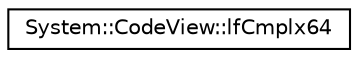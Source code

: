 digraph G
{
  edge [fontname="Helvetica",fontsize="10",labelfontname="Helvetica",labelfontsize="10"];
  node [fontname="Helvetica",fontsize="10",shape=record];
  rankdir="LR";
  Node1 [label="System::CodeView::lfCmplx64",height=0.2,width=0.4,color="black", fillcolor="white", style="filled",URL="$struct_system_1_1_code_view_1_1lf_cmplx64.html"];
}
